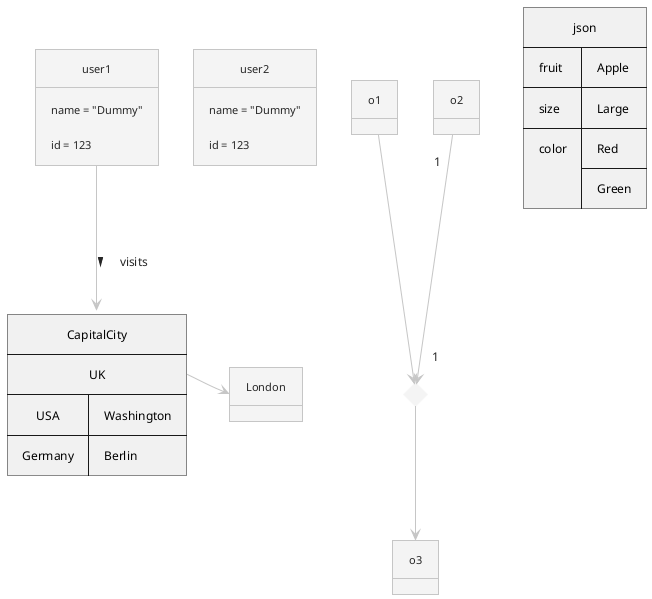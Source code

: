 ' Do not edit
' Theme Gallery
' autogenerated by script
'
@startuml
!theme carbon-gray

object user1
user1 : name = "Dummy"
user1 : id = 123

object user2 {
  name = "Dummy"
  id = 123
}

object o1
object o2
diamond dia
object o3

o1  --> dia
o2  "1" --> "1" dia
dia --> o3

object London

map CapitalCity {
 UK *-> London
 USA => Washington
 Germany => Berlin
}

user1 --> CapitalCity : visits >

json json {
   "fruit":"Apple",
   "size": "Large",
   "color": ["Red", "Green"]
}
@enduml
